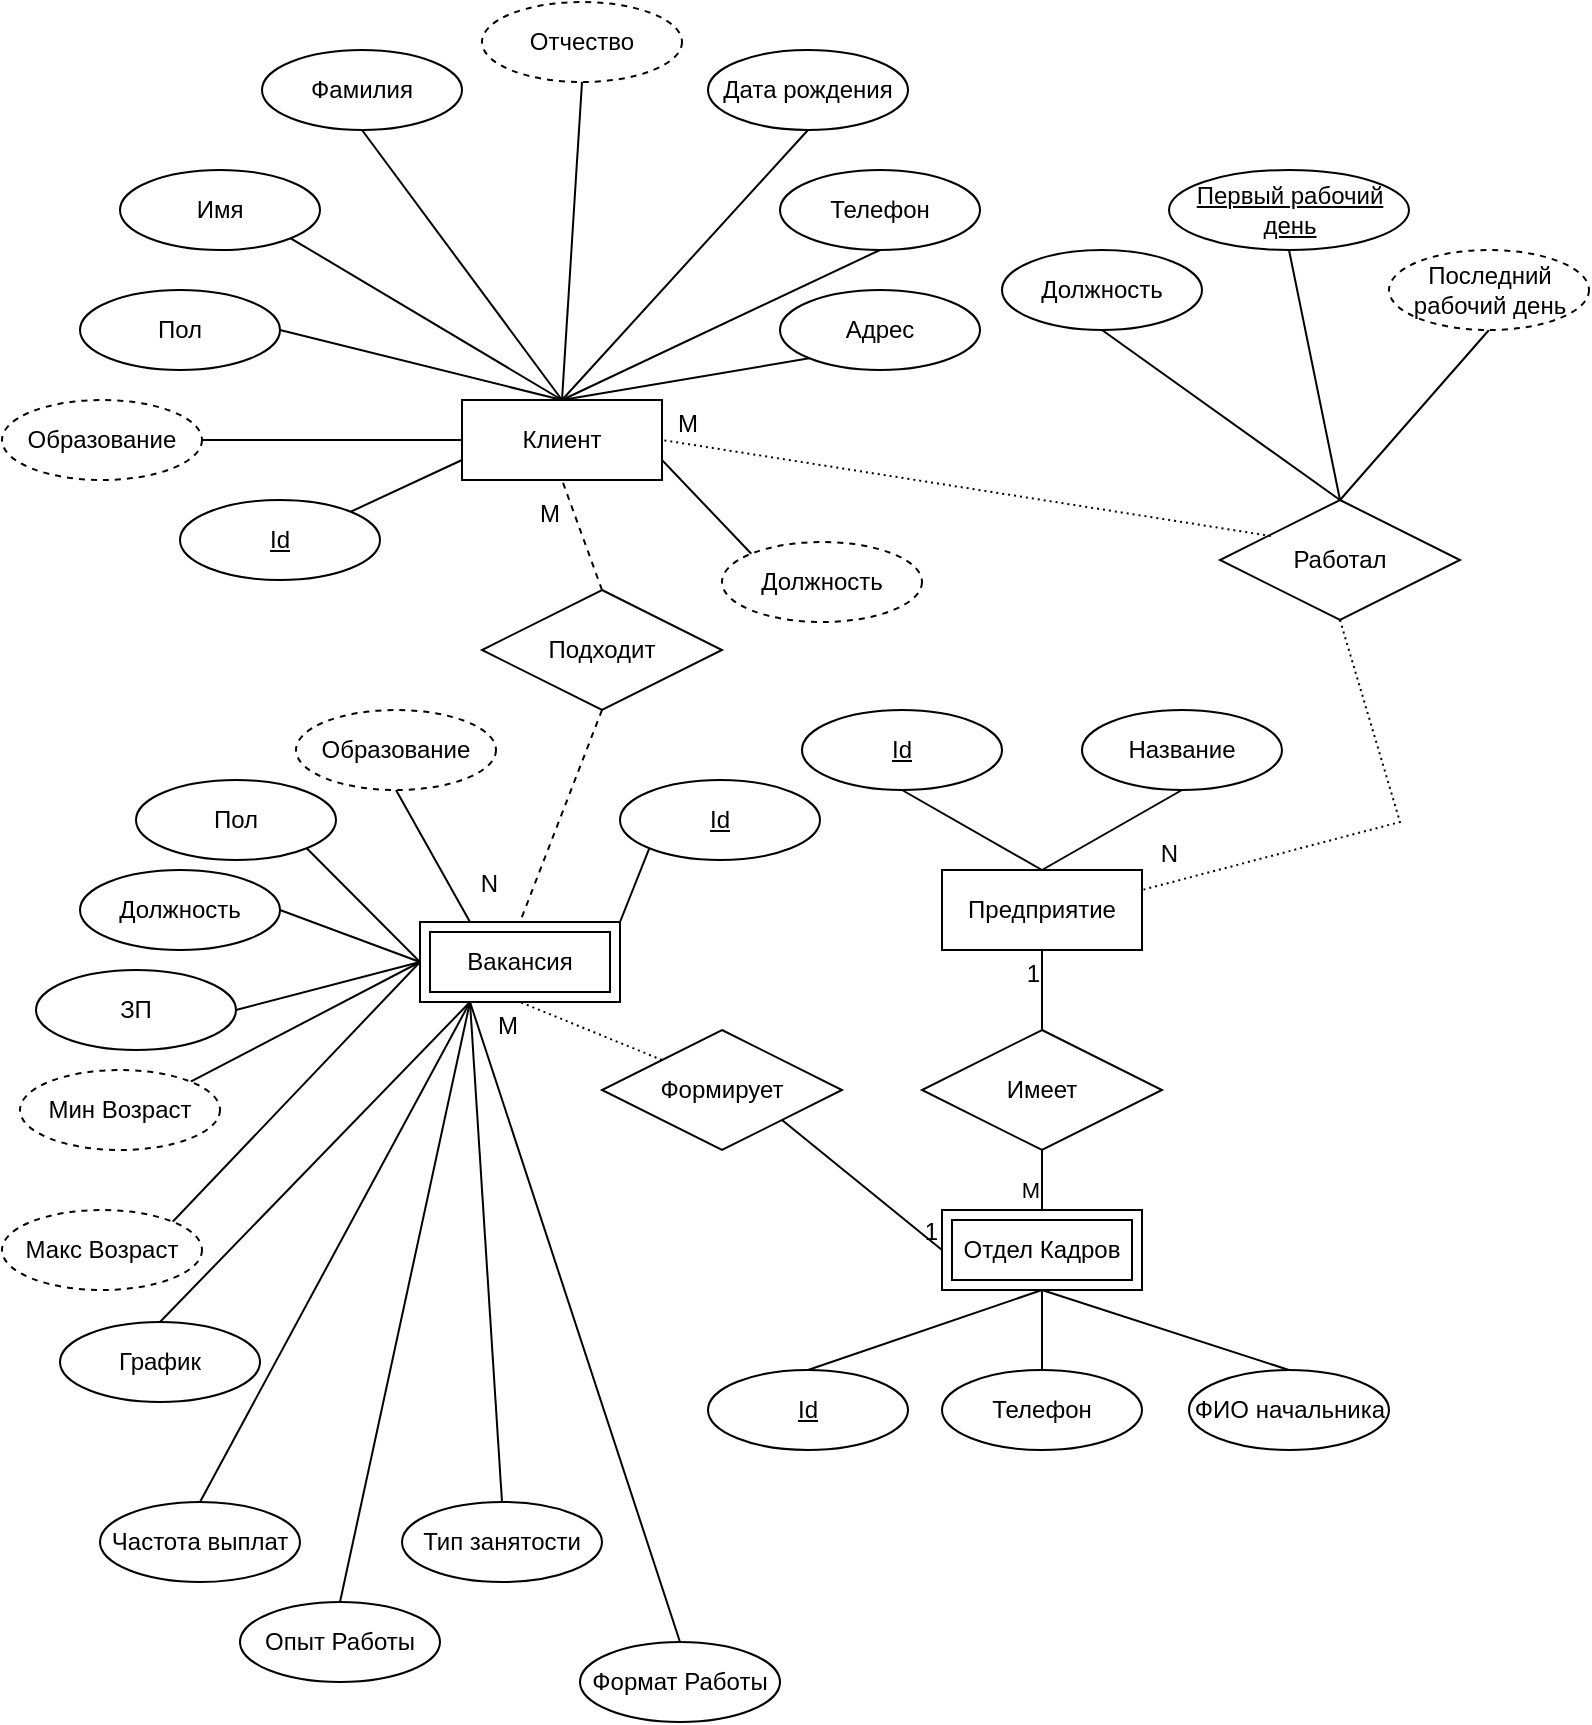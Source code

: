 <mxfile version="28.1.2">
  <diagram name="Страница — 1" id="5OYgkvIwSq2Gx1lQh9lZ">
    <mxGraphModel dx="1429" dy="953" grid="1" gridSize="10" guides="1" tooltips="1" connect="1" arrows="1" fold="1" page="1" pageScale="1" pageWidth="827" pageHeight="1169" math="0" shadow="0">
      <root>
        <mxCell id="0" />
        <mxCell id="1" parent="0" />
        <mxCell id="LCghE6-hminLdU0i90bZ-3" value="Клиент" style="whiteSpace=wrap;html=1;align=center;" parent="1" vertex="1">
          <mxGeometry x="241" y="409" width="100" height="40" as="geometry" />
        </mxCell>
        <mxCell id="LCghE6-hminLdU0i90bZ-7" value="Дата рождения" style="ellipse;whiteSpace=wrap;html=1;align=center;" parent="1" vertex="1">
          <mxGeometry x="364" y="234" width="100" height="40" as="geometry" />
        </mxCell>
        <mxCell id="LCghE6-hminLdU0i90bZ-8" value="" style="endArrow=none;html=1;rounded=0;entryX=0.5;entryY=1;entryDx=0;entryDy=0;exitX=0.5;exitY=0;exitDx=0;exitDy=0;" parent="1" source="LCghE6-hminLdU0i90bZ-3" target="LCghE6-hminLdU0i90bZ-7" edge="1">
          <mxGeometry relative="1" as="geometry">
            <mxPoint x="191" y="94" as="sourcePoint" />
            <mxPoint x="351" y="94" as="targetPoint" />
          </mxGeometry>
        </mxCell>
        <mxCell id="LCghE6-hminLdU0i90bZ-9" value="Адрес" style="ellipse;whiteSpace=wrap;html=1;align=center;" parent="1" vertex="1">
          <mxGeometry x="400" y="354" width="100" height="40" as="geometry" />
        </mxCell>
        <mxCell id="LCghE6-hminLdU0i90bZ-10" value="" style="endArrow=none;html=1;rounded=0;entryX=0;entryY=1;entryDx=0;entryDy=0;exitX=0.5;exitY=0;exitDx=0;exitDy=0;" parent="1" source="LCghE6-hminLdU0i90bZ-3" target="LCghE6-hminLdU0i90bZ-9" edge="1">
          <mxGeometry relative="1" as="geometry">
            <mxPoint x="261" y="34" as="sourcePoint" />
            <mxPoint x="371" y="54" as="targetPoint" />
          </mxGeometry>
        </mxCell>
        <mxCell id="LCghE6-hminLdU0i90bZ-11" value="Телефон" style="ellipse;whiteSpace=wrap;html=1;align=center;" parent="1" vertex="1">
          <mxGeometry x="400" y="294" width="100" height="40" as="geometry" />
        </mxCell>
        <mxCell id="LCghE6-hminLdU0i90bZ-12" value="" style="endArrow=none;html=1;rounded=0;entryX=0.5;entryY=1;entryDx=0;entryDy=0;exitX=0.5;exitY=0;exitDx=0;exitDy=0;" parent="1" source="LCghE6-hminLdU0i90bZ-3" target="LCghE6-hminLdU0i90bZ-11" edge="1">
          <mxGeometry relative="1" as="geometry">
            <mxPoint x="211" y="54" as="sourcePoint" />
            <mxPoint x="371" y="54" as="targetPoint" />
          </mxGeometry>
        </mxCell>
        <mxCell id="LCghE6-hminLdU0i90bZ-13" value="Пол" style="ellipse;whiteSpace=wrap;html=1;align=center;" parent="1" vertex="1">
          <mxGeometry x="50" y="354" width="100" height="40" as="geometry" />
        </mxCell>
        <mxCell id="LCghE6-hminLdU0i90bZ-14" value="" style="endArrow=none;html=1;rounded=0;exitX=1;exitY=0.5;exitDx=0;exitDy=0;entryX=0.5;entryY=0;entryDx=0;entryDy=0;" parent="1" source="LCghE6-hminLdU0i90bZ-13" target="LCghE6-hminLdU0i90bZ-3" edge="1">
          <mxGeometry relative="1" as="geometry">
            <mxPoint x="1" y="94" as="sourcePoint" />
            <mxPoint x="161" y="94" as="targetPoint" />
          </mxGeometry>
        </mxCell>
        <mxCell id="LCghE6-hminLdU0i90bZ-16" value="" style="endArrow=none;html=1;rounded=0;exitX=1;exitY=0.5;exitDx=0;exitDy=0;entryX=0;entryY=0.5;entryDx=0;entryDy=0;" parent="1" source="N3sGzedyJR3lp-CHt0vu-9" target="LCghE6-hminLdU0i90bZ-3" edge="1">
          <mxGeometry relative="1" as="geometry">
            <mxPoint x="161" y="429" as="sourcePoint" />
            <mxPoint x="241" y="104" as="targetPoint" />
          </mxGeometry>
        </mxCell>
        <mxCell id="LCghE6-hminLdU0i90bZ-20" value="Предприятие" style="whiteSpace=wrap;html=1;align=center;" parent="1" vertex="1">
          <mxGeometry x="481" y="644" width="100" height="40" as="geometry" />
        </mxCell>
        <mxCell id="LCghE6-hminLdU0i90bZ-21" value="Название" style="ellipse;whiteSpace=wrap;html=1;align=center;" parent="1" vertex="1">
          <mxGeometry x="551" y="564" width="100" height="40" as="geometry" />
        </mxCell>
        <mxCell id="LCghE6-hminLdU0i90bZ-22" value="" style="endArrow=none;html=1;rounded=0;entryX=0.5;entryY=1;entryDx=0;entryDy=0;exitX=0.5;exitY=0;exitDx=0;exitDy=0;" parent="1" source="LCghE6-hminLdU0i90bZ-20" target="LCghE6-hminLdU0i90bZ-21" edge="1">
          <mxGeometry relative="1" as="geometry">
            <mxPoint x="371" y="424" as="sourcePoint" />
            <mxPoint x="531" y="424" as="targetPoint" />
          </mxGeometry>
        </mxCell>
        <mxCell id="LCghE6-hminLdU0i90bZ-26" value="Отдел Кадров" style="shape=ext;margin=3;double=1;whiteSpace=wrap;html=1;align=center;" parent="1" vertex="1">
          <mxGeometry x="481" y="814" width="100" height="40" as="geometry" />
        </mxCell>
        <mxCell id="LCghE6-hminLdU0i90bZ-27" value="Вакансия" style="shape=ext;margin=3;double=1;whiteSpace=wrap;html=1;align=center;" parent="1" vertex="1">
          <mxGeometry x="220" y="670" width="100" height="40" as="geometry" />
        </mxCell>
        <mxCell id="LCghE6-hminLdU0i90bZ-28" value="Телефон" style="ellipse;whiteSpace=wrap;html=1;align=center;" parent="1" vertex="1">
          <mxGeometry x="481" y="894" width="100" height="40" as="geometry" />
        </mxCell>
        <mxCell id="LCghE6-hminLdU0i90bZ-29" value="" style="endArrow=none;html=1;rounded=0;entryX=0.5;entryY=0;entryDx=0;entryDy=0;exitX=0.5;exitY=1;exitDx=0;exitDy=0;" parent="1" source="LCghE6-hminLdU0i90bZ-26" target="LCghE6-hminLdU0i90bZ-28" edge="1">
          <mxGeometry relative="1" as="geometry">
            <mxPoint x="371" y="424" as="sourcePoint" />
            <mxPoint x="531" y="424" as="targetPoint" />
          </mxGeometry>
        </mxCell>
        <mxCell id="LCghE6-hminLdU0i90bZ-34" value="" style="endArrow=none;html=1;rounded=0;exitX=0.5;exitY=1;exitDx=0;exitDy=0;entryX=0.5;entryY=0;entryDx=0;entryDy=0;" parent="1" source="LCghE6-hminLdU0i90bZ-117" target="LCghE6-hminLdU0i90bZ-20" edge="1">
          <mxGeometry relative="1" as="geometry">
            <mxPoint x="461" y="604" as="sourcePoint" />
            <mxPoint x="531" y="424" as="targetPoint" />
          </mxGeometry>
        </mxCell>
        <mxCell id="LCghE6-hminLdU0i90bZ-36" value="" style="endArrow=none;html=1;rounded=0;entryX=0.5;entryY=0;entryDx=0;entryDy=0;exitX=0.5;exitY=1;exitDx=0;exitDy=0;" parent="1" source="LCghE6-hminLdU0i90bZ-26" target="LCghE6-hminLdU0i90bZ-116" edge="1">
          <mxGeometry relative="1" as="geometry">
            <mxPoint x="371" y="424" as="sourcePoint" />
            <mxPoint x="381" y="884" as="targetPoint" />
          </mxGeometry>
        </mxCell>
        <mxCell id="LCghE6-hminLdU0i90bZ-39" value="Имеет" style="shape=rhombus;perimeter=rhombusPerimeter;whiteSpace=wrap;html=1;align=center;" parent="1" vertex="1">
          <mxGeometry x="471" y="724" width="120" height="60" as="geometry" />
        </mxCell>
        <mxCell id="LCghE6-hminLdU0i90bZ-40" value="" style="endArrow=none;html=1;rounded=0;exitX=0.5;exitY=0;exitDx=0;exitDy=0;entryX=0.5;entryY=1;entryDx=0;entryDy=0;" parent="1" source="LCghE6-hminLdU0i90bZ-39" target="LCghE6-hminLdU0i90bZ-20" edge="1">
          <mxGeometry relative="1" as="geometry">
            <mxPoint x="371" y="424" as="sourcePoint" />
            <mxPoint x="451" y="474" as="targetPoint" />
          </mxGeometry>
        </mxCell>
        <mxCell id="LCghE6-hminLdU0i90bZ-41" value="1" style="resizable=0;html=1;whiteSpace=wrap;align=right;verticalAlign=bottom;" parent="LCghE6-hminLdU0i90bZ-40" connectable="0" vertex="1">
          <mxGeometry x="1" relative="1" as="geometry">
            <mxPoint y="20" as="offset" />
          </mxGeometry>
        </mxCell>
        <mxCell id="LCghE6-hminLdU0i90bZ-42" value="" style="endArrow=none;html=1;rounded=0;entryX=0.5;entryY=0;entryDx=0;entryDy=0;exitX=0.5;exitY=1;exitDx=0;exitDy=0;" parent="1" source="LCghE6-hminLdU0i90bZ-39" target="LCghE6-hminLdU0i90bZ-26" edge="1">
          <mxGeometry relative="1" as="geometry">
            <mxPoint x="371" y="424" as="sourcePoint" />
            <mxPoint x="531" y="424" as="targetPoint" />
          </mxGeometry>
        </mxCell>
        <mxCell id="LCghE6-hminLdU0i90bZ-43" value="N" style="resizable=0;html=1;whiteSpace=wrap;align=right;verticalAlign=bottom;" parent="LCghE6-hminLdU0i90bZ-42" connectable="0" vertex="1">
          <mxGeometry x="1" relative="1" as="geometry">
            <mxPoint as="offset" />
          </mxGeometry>
        </mxCell>
        <mxCell id="LCghE6-hminLdU0i90bZ-71" value="M" style="edgeLabel;html=1;align=center;verticalAlign=middle;resizable=0;points=[];" parent="LCghE6-hminLdU0i90bZ-42" vertex="1" connectable="0">
          <mxGeometry x="0.348" y="-6" relative="1" as="geometry">
            <mxPoint as="offset" />
          </mxGeometry>
        </mxCell>
        <mxCell id="LCghE6-hminLdU0i90bZ-50" value="Формирует" style="shape=rhombus;perimeter=rhombusPerimeter;whiteSpace=wrap;html=1;align=center;" parent="1" vertex="1">
          <mxGeometry x="311" y="724" width="120" height="60" as="geometry" />
        </mxCell>
        <mxCell id="LCghE6-hminLdU0i90bZ-53" value="" style="endArrow=none;html=1;rounded=0;exitX=1;exitY=1;exitDx=0;exitDy=0;entryX=0;entryY=0.5;entryDx=0;entryDy=0;" parent="1" source="LCghE6-hminLdU0i90bZ-50" target="LCghE6-hminLdU0i90bZ-26" edge="1">
          <mxGeometry relative="1" as="geometry">
            <mxPoint x="311" y="494" as="sourcePoint" />
            <mxPoint x="471" y="494" as="targetPoint" />
          </mxGeometry>
        </mxCell>
        <mxCell id="LCghE6-hminLdU0i90bZ-54" value="1" style="resizable=0;html=1;whiteSpace=wrap;align=right;verticalAlign=bottom;" parent="LCghE6-hminLdU0i90bZ-53" connectable="0" vertex="1">
          <mxGeometry x="1" relative="1" as="geometry" />
        </mxCell>
        <mxCell id="LCghE6-hminLdU0i90bZ-57" value="" style="endArrow=none;html=1;rounded=0;dashed=1;dashPattern=1 2;entryX=0.5;entryY=1;entryDx=0;entryDy=0;exitX=0;exitY=0;exitDx=0;exitDy=0;" parent="1" source="LCghE6-hminLdU0i90bZ-50" target="LCghE6-hminLdU0i90bZ-27" edge="1">
          <mxGeometry relative="1" as="geometry">
            <mxPoint x="311" y="494" as="sourcePoint" />
            <mxPoint x="471" y="494" as="targetPoint" />
          </mxGeometry>
        </mxCell>
        <mxCell id="LCghE6-hminLdU0i90bZ-58" value="M" style="resizable=0;html=1;whiteSpace=wrap;align=right;verticalAlign=bottom;" parent="LCghE6-hminLdU0i90bZ-57" connectable="0" vertex="1">
          <mxGeometry x="1" relative="1" as="geometry">
            <mxPoint y="20" as="offset" />
          </mxGeometry>
        </mxCell>
        <mxCell id="LCghE6-hminLdU0i90bZ-59" value="ФИО начальника" style="ellipse;whiteSpace=wrap;html=1;align=center;" parent="1" vertex="1">
          <mxGeometry x="604.5" y="894" width="100" height="40" as="geometry" />
        </mxCell>
        <mxCell id="LCghE6-hminLdU0i90bZ-60" value="" style="endArrow=none;html=1;rounded=0;entryX=0.5;entryY=0;entryDx=0;entryDy=0;exitX=0.5;exitY=1;exitDx=0;exitDy=0;" parent="1" source="LCghE6-hminLdU0i90bZ-26" target="LCghE6-hminLdU0i90bZ-59" edge="1">
          <mxGeometry relative="1" as="geometry">
            <mxPoint x="451" y="684" as="sourcePoint" />
            <mxPoint x="471" y="624" as="targetPoint" />
          </mxGeometry>
        </mxCell>
        <mxCell id="LCghE6-hminLdU0i90bZ-61" value="Подходит" style="shape=rhombus;perimeter=rhombusPerimeter;whiteSpace=wrap;html=1;align=center;" parent="1" vertex="1">
          <mxGeometry x="251" y="504" width="120" height="60" as="geometry" />
        </mxCell>
        <mxCell id="LCghE6-hminLdU0i90bZ-62" value="" style="endArrow=none;html=1;rounded=0;entryX=0.5;entryY=1;entryDx=0;entryDy=0;exitX=0.5;exitY=0;exitDx=0;exitDy=0;dashed=1;" parent="1" source="LCghE6-hminLdU0i90bZ-61" target="LCghE6-hminLdU0i90bZ-3" edge="1">
          <mxGeometry relative="1" as="geometry">
            <mxPoint x="331" y="574" as="sourcePoint" />
            <mxPoint x="491" y="574" as="targetPoint" />
          </mxGeometry>
        </mxCell>
        <mxCell id="LCghE6-hminLdU0i90bZ-63" value="M" style="resizable=0;html=1;whiteSpace=wrap;align=right;verticalAlign=bottom;" parent="LCghE6-hminLdU0i90bZ-62" connectable="0" vertex="1">
          <mxGeometry x="1" relative="1" as="geometry">
            <mxPoint y="25" as="offset" />
          </mxGeometry>
        </mxCell>
        <mxCell id="LCghE6-hminLdU0i90bZ-69" value="" style="endArrow=none;html=1;rounded=0;exitX=0.5;exitY=1;exitDx=0;exitDy=0;entryX=0.5;entryY=0;entryDx=0;entryDy=0;dashed=1;" parent="1" source="LCghE6-hminLdU0i90bZ-61" target="LCghE6-hminLdU0i90bZ-27" edge="1">
          <mxGeometry relative="1" as="geometry">
            <mxPoint x="321" y="574" as="sourcePoint" />
            <mxPoint x="481" y="574" as="targetPoint" />
          </mxGeometry>
        </mxCell>
        <mxCell id="LCghE6-hminLdU0i90bZ-70" value="N" style="resizable=0;html=1;whiteSpace=wrap;align=right;verticalAlign=bottom;" parent="LCghE6-hminLdU0i90bZ-69" connectable="0" vertex="1">
          <mxGeometry x="1" relative="1" as="geometry">
            <mxPoint x="-10" y="-10" as="offset" />
          </mxGeometry>
        </mxCell>
        <mxCell id="LCghE6-hminLdU0i90bZ-80" value="Должность" style="ellipse;whiteSpace=wrap;html=1;align=center;" parent="1" vertex="1">
          <mxGeometry x="511" y="334" width="100" height="40" as="geometry" />
        </mxCell>
        <mxCell id="LCghE6-hminLdU0i90bZ-81" value="" style="endArrow=none;html=1;rounded=0;entryX=0.5;entryY=1;entryDx=0;entryDy=0;exitX=0.5;exitY=0;exitDx=0;exitDy=0;" parent="1" source="FgDvqK0AXRK7S9zn8mNW-1" target="LCghE6-hminLdU0i90bZ-80" edge="1">
          <mxGeometry relative="1" as="geometry">
            <mxPoint x="660" y="419" as="sourcePoint" />
            <mxPoint x="668" y="444" as="targetPoint" />
          </mxGeometry>
        </mxCell>
        <mxCell id="LCghE6-hminLdU0i90bZ-82" value="&lt;u&gt;Первый рабочий день&lt;/u&gt;" style="ellipse;whiteSpace=wrap;html=1;align=center;" parent="1" vertex="1">
          <mxGeometry x="594.5" y="294" width="120" height="40" as="geometry" />
        </mxCell>
        <mxCell id="LCghE6-hminLdU0i90bZ-83" value="" style="endArrow=none;html=1;rounded=0;entryX=0.5;entryY=1;entryDx=0;entryDy=0;exitX=0.5;exitY=0;exitDx=0;exitDy=0;" parent="1" source="FgDvqK0AXRK7S9zn8mNW-1" target="LCghE6-hminLdU0i90bZ-82" edge="1">
          <mxGeometry relative="1" as="geometry">
            <mxPoint x="658" y="419" as="sourcePoint" />
            <mxPoint x="668" y="444" as="targetPoint" />
          </mxGeometry>
        </mxCell>
        <mxCell id="LCghE6-hminLdU0i90bZ-85" value="" style="endArrow=none;html=1;rounded=0;entryX=0.5;entryY=1;entryDx=0;entryDy=0;exitX=0.5;exitY=0;exitDx=0;exitDy=0;" parent="1" source="FgDvqK0AXRK7S9zn8mNW-1" target="N3sGzedyJR3lp-CHt0vu-27" edge="1">
          <mxGeometry relative="1" as="geometry">
            <mxPoint x="658" y="419" as="sourcePoint" />
            <mxPoint x="748.0" y="374" as="targetPoint" />
          </mxGeometry>
        </mxCell>
        <mxCell id="LCghE6-hminLdU0i90bZ-86" value="" style="endArrow=none;html=1;rounded=0;entryX=0;entryY=0.5;entryDx=0;entryDy=0;exitX=1;exitY=0.5;exitDx=0;exitDy=0;" parent="1" source="LCghE6-hminLdU0i90bZ-87" target="LCghE6-hminLdU0i90bZ-27" edge="1">
          <mxGeometry relative="1" as="geometry">
            <mxPoint x="268" y="714" as="sourcePoint" />
            <mxPoint x="301" y="663.23" as="targetPoint" />
          </mxGeometry>
        </mxCell>
        <mxCell id="LCghE6-hminLdU0i90bZ-87" value="ЗП" style="ellipse;whiteSpace=wrap;html=1;align=center;" parent="1" vertex="1">
          <mxGeometry x="28" y="694" width="100" height="40" as="geometry" />
        </mxCell>
        <mxCell id="LCghE6-hminLdU0i90bZ-98" value="Должность" style="ellipse;whiteSpace=wrap;html=1;align=center;" parent="1" vertex="1">
          <mxGeometry x="50" y="644" width="100" height="40" as="geometry" />
        </mxCell>
        <mxCell id="LCghE6-hminLdU0i90bZ-99" value="" style="endArrow=none;html=1;rounded=0;exitX=1;exitY=0.5;exitDx=0;exitDy=0;entryX=0;entryY=0.5;entryDx=0;entryDy=0;" parent="1" source="LCghE6-hminLdU0i90bZ-98" target="LCghE6-hminLdU0i90bZ-27" edge="1">
          <mxGeometry relative="1" as="geometry">
            <mxPoint x="168" y="584" as="sourcePoint" />
            <mxPoint x="328" y="584" as="targetPoint" />
          </mxGeometry>
        </mxCell>
        <mxCell id="LCghE6-hminLdU0i90bZ-100" value="Пол" style="ellipse;whiteSpace=wrap;html=1;align=center;" parent="1" vertex="1">
          <mxGeometry x="78" y="599" width="100" height="40" as="geometry" />
        </mxCell>
        <mxCell id="LCghE6-hminLdU0i90bZ-101" value="" style="endArrow=none;html=1;rounded=0;exitX=1;exitY=1;exitDx=0;exitDy=0;entryX=0;entryY=0.5;entryDx=0;entryDy=0;" parent="1" source="LCghE6-hminLdU0i90bZ-100" target="LCghE6-hminLdU0i90bZ-27" edge="1">
          <mxGeometry relative="1" as="geometry">
            <mxPoint x="158" y="624" as="sourcePoint" />
            <mxPoint x="318" y="624" as="targetPoint" />
          </mxGeometry>
        </mxCell>
        <mxCell id="LCghE6-hminLdU0i90bZ-103" value="" style="endArrow=none;html=1;rounded=0;exitX=0.5;exitY=1;exitDx=0;exitDy=0;entryX=0.25;entryY=0;entryDx=0;entryDy=0;" parent="1" source="N3sGzedyJR3lp-CHt0vu-14" target="LCghE6-hminLdU0i90bZ-27" edge="1">
          <mxGeometry relative="1" as="geometry">
            <mxPoint x="208" y="599" as="sourcePoint" />
            <mxPoint x="278" y="604" as="targetPoint" />
          </mxGeometry>
        </mxCell>
        <mxCell id="LCghE6-hminLdU0i90bZ-106" value="" style="endArrow=none;html=1;rounded=0;entryX=0;entryY=0.5;entryDx=0;entryDy=0;exitX=1;exitY=0;exitDx=0;exitDy=0;" parent="1" source="N3sGzedyJR3lp-CHt0vu-15" target="LCghE6-hminLdU0i90bZ-27" edge="1">
          <mxGeometry relative="1" as="geometry">
            <mxPoint x="146.08" y="749.749" as="sourcePoint" />
            <mxPoint x="308" y="674" as="targetPoint" />
          </mxGeometry>
        </mxCell>
        <mxCell id="LCghE6-hminLdU0i90bZ-109" value="" style="endArrow=none;html=1;rounded=0;entryX=0;entryY=0.5;entryDx=0;entryDy=0;exitX=1;exitY=0;exitDx=0;exitDy=0;" parent="1" source="N3sGzedyJR3lp-CHt0vu-16" target="LCghE6-hminLdU0i90bZ-27" edge="1">
          <mxGeometry relative="1" as="geometry">
            <mxPoint x="173.08" y="799.749" as="sourcePoint" />
            <mxPoint x="278" y="744" as="targetPoint" />
          </mxGeometry>
        </mxCell>
        <mxCell id="LCghE6-hminLdU0i90bZ-110" value="График" style="ellipse;whiteSpace=wrap;html=1;align=center;" parent="1" vertex="1">
          <mxGeometry x="40" y="870" width="100" height="40" as="geometry" />
        </mxCell>
        <mxCell id="LCghE6-hminLdU0i90bZ-111" value="" style="endArrow=none;html=1;rounded=0;entryX=0.25;entryY=1;entryDx=0;entryDy=0;exitX=0.5;exitY=0;exitDx=0;exitDy=0;" parent="1" source="LCghE6-hminLdU0i90bZ-110" target="LCghE6-hminLdU0i90bZ-27" edge="1">
          <mxGeometry relative="1" as="geometry">
            <mxPoint x="118" y="744" as="sourcePoint" />
            <mxPoint x="278" y="744" as="targetPoint" />
          </mxGeometry>
        </mxCell>
        <mxCell id="LCghE6-hminLdU0i90bZ-113" value="" style="endArrow=none;html=1;rounded=0;entryX=0.25;entryY=1;entryDx=0;entryDy=0;exitX=0.5;exitY=0;exitDx=0;exitDy=0;" parent="1" source="N3sGzedyJR3lp-CHt0vu-18" target="LCghE6-hminLdU0i90bZ-27" edge="1">
          <mxGeometry relative="1" as="geometry">
            <mxPoint x="261" y="910" as="sourcePoint" />
            <mxPoint x="278" y="744" as="targetPoint" />
          </mxGeometry>
        </mxCell>
        <mxCell id="LCghE6-hminLdU0i90bZ-114" value="Id" style="ellipse;whiteSpace=wrap;html=1;align=center;fontStyle=4;" parent="1" vertex="1">
          <mxGeometry x="320" y="599" width="100" height="40" as="geometry" />
        </mxCell>
        <mxCell id="LCghE6-hminLdU0i90bZ-115" value="" style="endArrow=none;html=1;rounded=0;exitX=1;exitY=0;exitDx=0;exitDy=0;entryX=0;entryY=1;entryDx=0;entryDy=0;" parent="1" source="LCghE6-hminLdU0i90bZ-27" target="LCghE6-hminLdU0i90bZ-114" edge="1">
          <mxGeometry relative="1" as="geometry">
            <mxPoint x="320" y="640" as="sourcePoint" />
            <mxPoint x="480" y="640" as="targetPoint" />
          </mxGeometry>
        </mxCell>
        <mxCell id="LCghE6-hminLdU0i90bZ-116" value="Id" style="ellipse;whiteSpace=wrap;html=1;align=center;fontStyle=4;" parent="1" vertex="1">
          <mxGeometry x="364" y="894" width="100" height="40" as="geometry" />
        </mxCell>
        <mxCell id="LCghE6-hminLdU0i90bZ-117" value="Id" style="ellipse;whiteSpace=wrap;html=1;align=center;fontStyle=4;" parent="1" vertex="1">
          <mxGeometry x="411" y="564" width="100" height="40" as="geometry" />
        </mxCell>
        <mxCell id="LCghE6-hminLdU0i90bZ-118" value="Id" style="ellipse;whiteSpace=wrap;html=1;align=center;fontStyle=4;" parent="1" vertex="1">
          <mxGeometry x="100" y="459" width="100" height="40" as="geometry" />
        </mxCell>
        <mxCell id="LCghE6-hminLdU0i90bZ-119" value="" style="endArrow=none;html=1;rounded=0;entryX=0;entryY=0.75;entryDx=0;entryDy=0;exitX=1;exitY=0;exitDx=0;exitDy=0;" parent="1" source="LCghE6-hminLdU0i90bZ-118" target="LCghE6-hminLdU0i90bZ-3" edge="1">
          <mxGeometry relative="1" as="geometry">
            <mxPoint x="220" y="470" as="sourcePoint" />
            <mxPoint x="380" y="470" as="targetPoint" />
          </mxGeometry>
        </mxCell>
        <mxCell id="N3sGzedyJR3lp-CHt0vu-3" value="Должность" style="ellipse;whiteSpace=wrap;html=1;align=center;dashed=1;" parent="1" vertex="1">
          <mxGeometry x="371" y="480" width="100" height="40" as="geometry" />
        </mxCell>
        <mxCell id="N3sGzedyJR3lp-CHt0vu-4" value="" style="endArrow=none;html=1;rounded=0;exitX=1;exitY=0.75;exitDx=0;exitDy=0;entryX=0;entryY=0;entryDx=0;entryDy=0;" parent="1" source="LCghE6-hminLdU0i90bZ-3" target="N3sGzedyJR3lp-CHt0vu-3" edge="1">
          <mxGeometry relative="1" as="geometry">
            <mxPoint x="420" y="590" as="sourcePoint" />
            <mxPoint x="580" y="590" as="targetPoint" />
          </mxGeometry>
        </mxCell>
        <mxCell id="N3sGzedyJR3lp-CHt0vu-5" value="Имя" style="ellipse;whiteSpace=wrap;html=1;align=center;" parent="1" vertex="1">
          <mxGeometry x="70" y="294" width="100" height="40" as="geometry" />
        </mxCell>
        <mxCell id="N3sGzedyJR3lp-CHt0vu-6" value="Фамилия" style="ellipse;whiteSpace=wrap;html=1;align=center;" parent="1" vertex="1">
          <mxGeometry x="141" y="234" width="100" height="40" as="geometry" />
        </mxCell>
        <mxCell id="N3sGzedyJR3lp-CHt0vu-8" value="Отчество" style="ellipse;whiteSpace=wrap;html=1;align=center;dashed=1;" parent="1" vertex="1">
          <mxGeometry x="251" y="210" width="100" height="40" as="geometry" />
        </mxCell>
        <mxCell id="N3sGzedyJR3lp-CHt0vu-9" value="Образование" style="ellipse;whiteSpace=wrap;html=1;align=center;dashed=1;" parent="1" vertex="1">
          <mxGeometry x="11" y="409" width="100" height="40" as="geometry" />
        </mxCell>
        <mxCell id="N3sGzedyJR3lp-CHt0vu-10" value="" style="endArrow=none;html=1;rounded=0;exitX=1;exitY=1;exitDx=0;exitDy=0;entryX=0.5;entryY=0;entryDx=0;entryDy=0;" parent="1" source="N3sGzedyJR3lp-CHt0vu-5" target="LCghE6-hminLdU0i90bZ-3" edge="1">
          <mxGeometry relative="1" as="geometry">
            <mxPoint x="430" y="590" as="sourcePoint" />
            <mxPoint x="590" y="590" as="targetPoint" />
          </mxGeometry>
        </mxCell>
        <mxCell id="N3sGzedyJR3lp-CHt0vu-11" value="" style="endArrow=none;html=1;rounded=0;exitX=0.5;exitY=1;exitDx=0;exitDy=0;entryX=0.5;entryY=0;entryDx=0;entryDy=0;" parent="1" source="N3sGzedyJR3lp-CHt0vu-8" target="LCghE6-hminLdU0i90bZ-3" edge="1">
          <mxGeometry relative="1" as="geometry">
            <mxPoint x="430" y="590" as="sourcePoint" />
            <mxPoint x="590" y="590" as="targetPoint" />
          </mxGeometry>
        </mxCell>
        <mxCell id="N3sGzedyJR3lp-CHt0vu-12" value="" style="endArrow=none;html=1;rounded=0;exitX=0.5;exitY=1;exitDx=0;exitDy=0;entryX=0.5;entryY=0;entryDx=0;entryDy=0;" parent="1" source="N3sGzedyJR3lp-CHt0vu-6" target="LCghE6-hminLdU0i90bZ-3" edge="1">
          <mxGeometry relative="1" as="geometry">
            <mxPoint x="430" y="590" as="sourcePoint" />
            <mxPoint x="590" y="590" as="targetPoint" />
          </mxGeometry>
        </mxCell>
        <mxCell id="N3sGzedyJR3lp-CHt0vu-14" value="Образование" style="ellipse;whiteSpace=wrap;html=1;align=center;dashed=1;" parent="1" vertex="1">
          <mxGeometry x="158" y="564" width="100" height="40" as="geometry" />
        </mxCell>
        <mxCell id="N3sGzedyJR3lp-CHt0vu-15" value="Мин Возраст" style="ellipse;whiteSpace=wrap;html=1;align=center;dashed=1;" parent="1" vertex="1">
          <mxGeometry x="20" y="744" width="100" height="40" as="geometry" />
        </mxCell>
        <mxCell id="N3sGzedyJR3lp-CHt0vu-16" value="Макс Возраст" style="ellipse;whiteSpace=wrap;html=1;align=center;dashed=1;" parent="1" vertex="1">
          <mxGeometry x="11" y="814" width="100" height="40" as="geometry" />
        </mxCell>
        <mxCell id="N3sGzedyJR3lp-CHt0vu-18" value="Опыт Работы" style="ellipse;whiteSpace=wrap;html=1;align=center;" parent="1" vertex="1">
          <mxGeometry x="130" y="1010" width="100" height="40" as="geometry" />
        </mxCell>
        <mxCell id="N3sGzedyJR3lp-CHt0vu-19" value="Частота выплат" style="ellipse;whiteSpace=wrap;html=1;align=center;" parent="1" vertex="1">
          <mxGeometry x="60" y="960" width="100" height="40" as="geometry" />
        </mxCell>
        <mxCell id="N3sGzedyJR3lp-CHt0vu-20" value="" style="endArrow=none;html=1;rounded=0;exitX=0.5;exitY=0;exitDx=0;exitDy=0;entryX=0.25;entryY=1;entryDx=0;entryDy=0;" parent="1" source="N3sGzedyJR3lp-CHt0vu-19" target="LCghE6-hminLdU0i90bZ-27" edge="1">
          <mxGeometry relative="1" as="geometry">
            <mxPoint x="290" y="790" as="sourcePoint" />
            <mxPoint x="450" y="790" as="targetPoint" />
          </mxGeometry>
        </mxCell>
        <mxCell id="N3sGzedyJR3lp-CHt0vu-22" value="Тип занятости" style="ellipse;whiteSpace=wrap;html=1;align=center;" parent="1" vertex="1">
          <mxGeometry x="211" y="960" width="100" height="40" as="geometry" />
        </mxCell>
        <mxCell id="N3sGzedyJR3lp-CHt0vu-23" value="" style="endArrow=none;html=1;rounded=0;exitX=0.25;exitY=1;exitDx=0;exitDy=0;entryX=0.5;entryY=0;entryDx=0;entryDy=0;" parent="1" source="LCghE6-hminLdU0i90bZ-27" target="N3sGzedyJR3lp-CHt0vu-22" edge="1">
          <mxGeometry relative="1" as="geometry">
            <mxPoint x="290" y="790" as="sourcePoint" />
            <mxPoint x="450" y="790" as="targetPoint" />
          </mxGeometry>
        </mxCell>
        <mxCell id="N3sGzedyJR3lp-CHt0vu-24" style="edgeStyle=orthogonalEdgeStyle;rounded=0;orthogonalLoop=1;jettySize=auto;html=1;exitX=0.5;exitY=1;exitDx=0;exitDy=0;" parent="1" source="N3sGzedyJR3lp-CHt0vu-19" target="N3sGzedyJR3lp-CHt0vu-19" edge="1">
          <mxGeometry relative="1" as="geometry" />
        </mxCell>
        <mxCell id="N3sGzedyJR3lp-CHt0vu-25" value="Формат Работы" style="ellipse;whiteSpace=wrap;html=1;align=center;" parent="1" vertex="1">
          <mxGeometry x="300" y="1030" width="100" height="40" as="geometry" />
        </mxCell>
        <mxCell id="N3sGzedyJR3lp-CHt0vu-26" value="" style="endArrow=none;html=1;rounded=0;entryX=0.5;entryY=0;entryDx=0;entryDy=0;exitX=0.25;exitY=1;exitDx=0;exitDy=0;" parent="1" source="LCghE6-hminLdU0i90bZ-27" target="N3sGzedyJR3lp-CHt0vu-25" edge="1">
          <mxGeometry relative="1" as="geometry">
            <mxPoint x="420" y="890" as="sourcePoint" />
            <mxPoint x="580" y="890" as="targetPoint" />
          </mxGeometry>
        </mxCell>
        <mxCell id="N3sGzedyJR3lp-CHt0vu-27" value="Последний рабочий день" style="ellipse;whiteSpace=wrap;html=1;align=center;dashed=1;" parent="1" vertex="1">
          <mxGeometry x="704.5" y="334" width="100" height="40" as="geometry" />
        </mxCell>
        <mxCell id="FgDvqK0AXRK7S9zn8mNW-1" value="Работал" style="shape=rhombus;perimeter=rhombusPerimeter;whiteSpace=wrap;html=1;align=center;" vertex="1" parent="1">
          <mxGeometry x="620" y="459" width="120" height="60" as="geometry" />
        </mxCell>
        <mxCell id="FgDvqK0AXRK7S9zn8mNW-2" value="" style="endArrow=none;html=1;rounded=0;dashed=1;dashPattern=1 2;exitX=0.5;exitY=1;exitDx=0;exitDy=0;entryX=1;entryY=0.25;entryDx=0;entryDy=0;" edge="1" parent="1" source="FgDvqK0AXRK7S9zn8mNW-1" target="LCghE6-hminLdU0i90bZ-20">
          <mxGeometry relative="1" as="geometry">
            <mxPoint x="644.5" y="644" as="sourcePoint" />
            <mxPoint x="804.5" y="644" as="targetPoint" />
            <Array as="points">
              <mxPoint x="710" y="620" />
            </Array>
          </mxGeometry>
        </mxCell>
        <mxCell id="FgDvqK0AXRK7S9zn8mNW-3" value="N" style="resizable=0;html=1;whiteSpace=wrap;align=right;verticalAlign=bottom;" connectable="0" vertex="1" parent="FgDvqK0AXRK7S9zn8mNW-2">
          <mxGeometry x="1" relative="1" as="geometry">
            <mxPoint x="20" y="-10" as="offset" />
          </mxGeometry>
        </mxCell>
        <mxCell id="FgDvqK0AXRK7S9zn8mNW-4" value="" style="endArrow=none;html=1;rounded=0;dashed=1;dashPattern=1 2;exitX=0.212;exitY=0.3;exitDx=0;exitDy=0;entryX=1;entryY=0.5;entryDx=0;entryDy=0;exitPerimeter=0;" edge="1" parent="1" source="FgDvqK0AXRK7S9zn8mNW-1" target="LCghE6-hminLdU0i90bZ-3">
          <mxGeometry relative="1" as="geometry">
            <mxPoint x="680" y="480" as="sourcePoint" />
            <mxPoint x="371" y="435" as="targetPoint" />
          </mxGeometry>
        </mxCell>
        <mxCell id="FgDvqK0AXRK7S9zn8mNW-5" value="M" style="resizable=0;html=1;whiteSpace=wrap;align=right;verticalAlign=bottom;" connectable="0" vertex="1" parent="FgDvqK0AXRK7S9zn8mNW-4">
          <mxGeometry x="1" relative="1" as="geometry">
            <mxPoint x="19" as="offset" />
          </mxGeometry>
        </mxCell>
      </root>
    </mxGraphModel>
  </diagram>
</mxfile>
